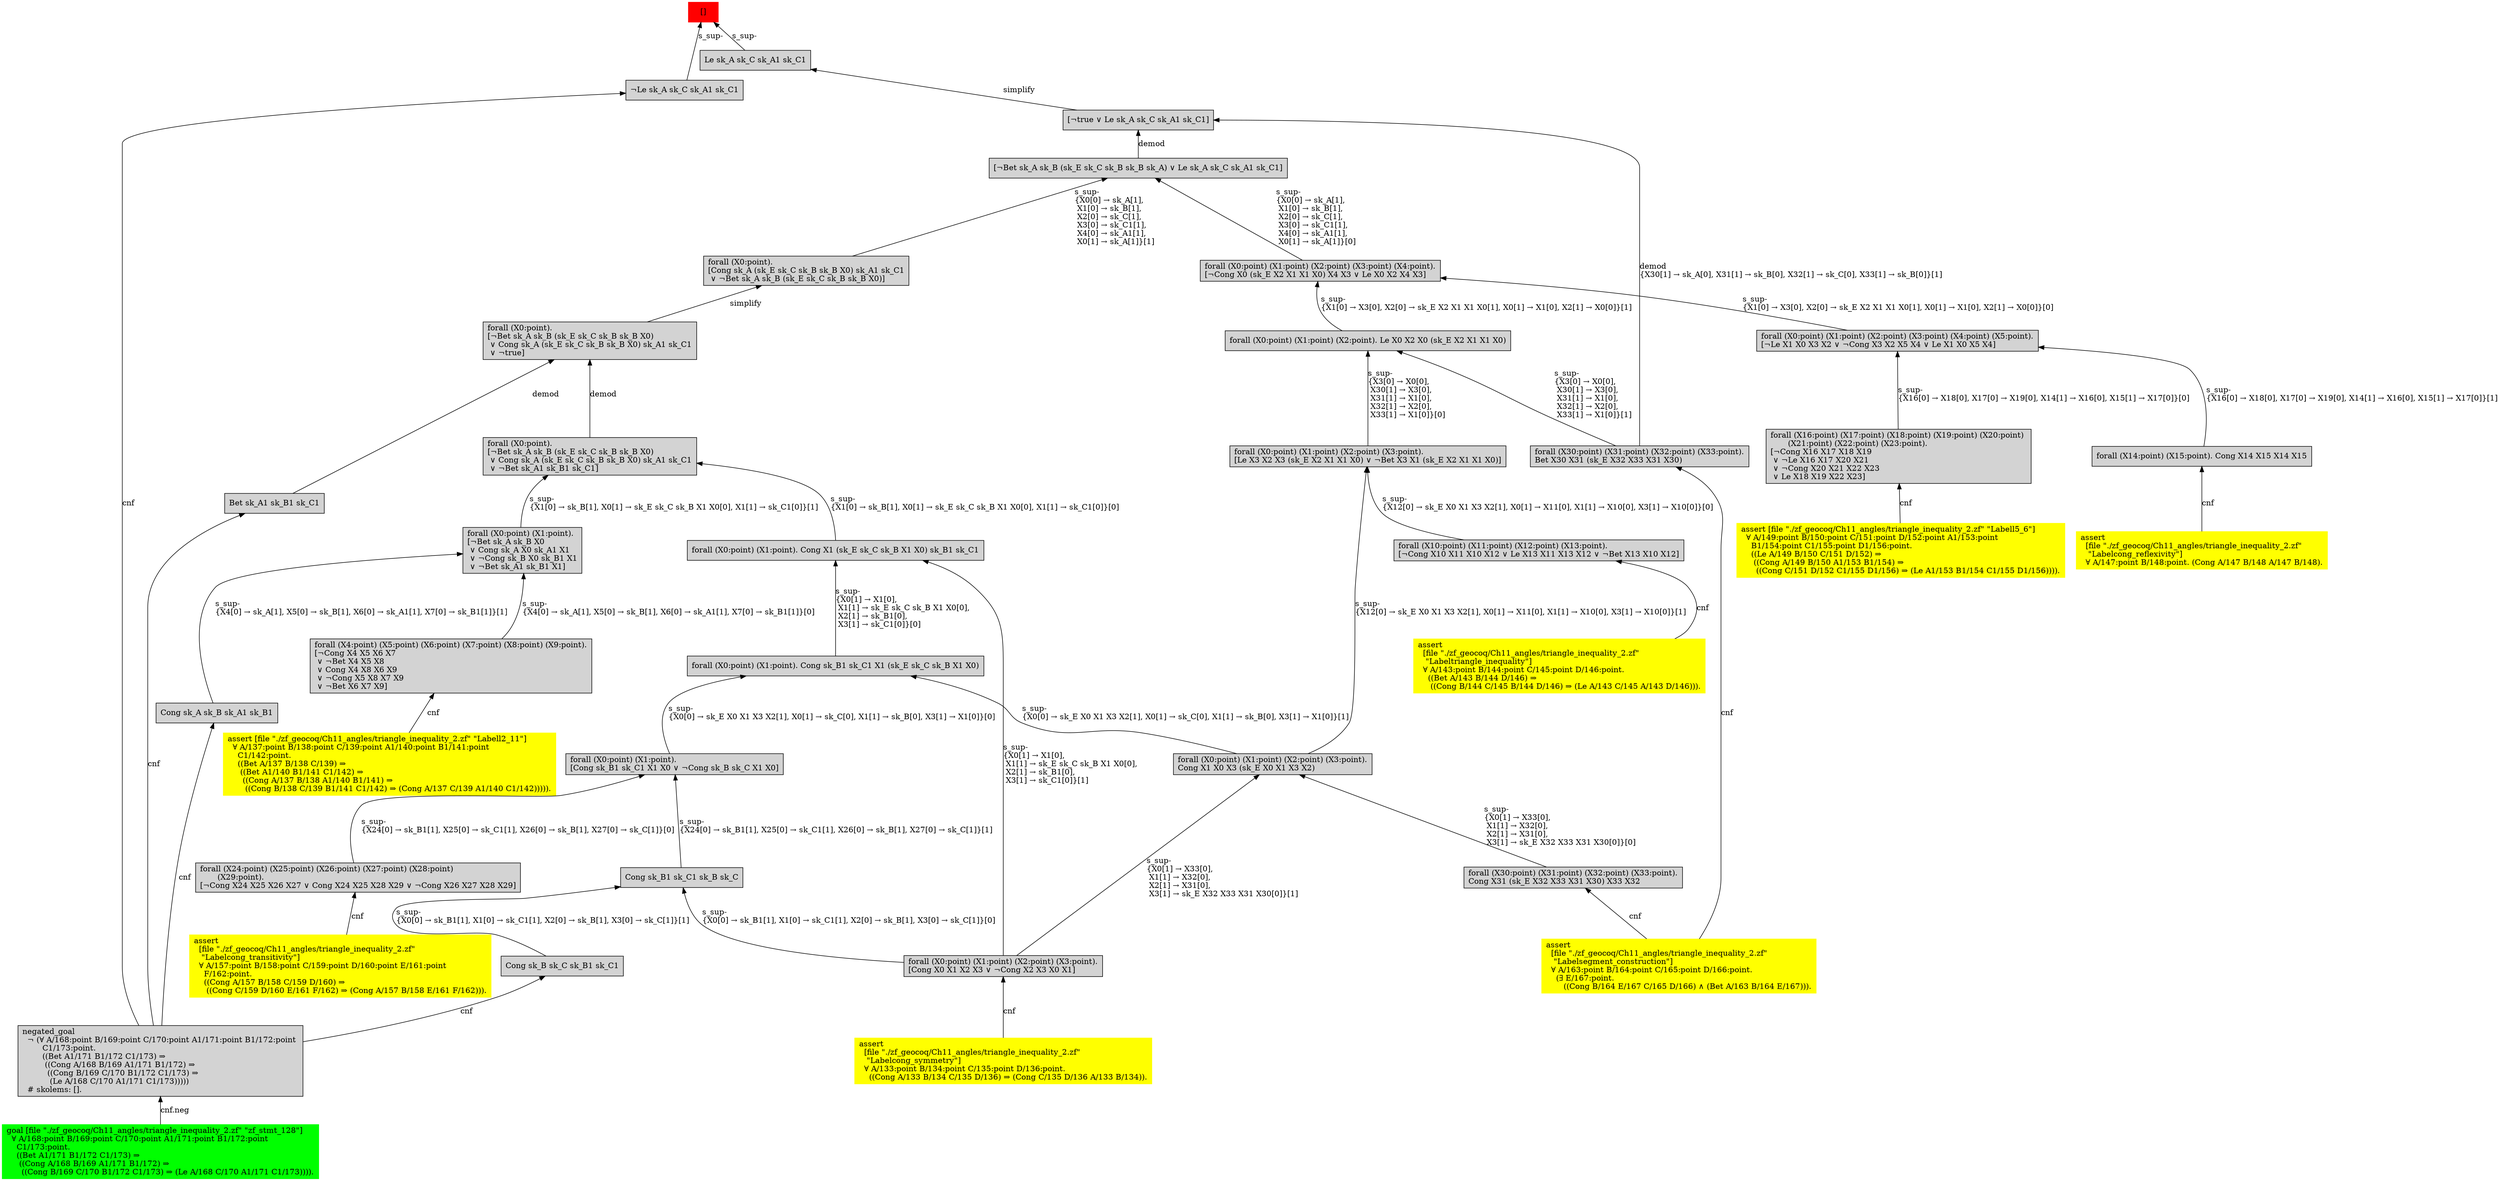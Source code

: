 digraph "unsat_graph" {
  vertex_0 [color=red, label="[]", shape=box, style=filled];
  vertex_0 -> vertex_1 [label="s_sup-\l", dir="back"];
  vertex_1 [shape=box, label="¬Le sk_A sk_C sk_A1 sk_C1\l", style=filled];
  vertex_1 -> vertex_2 [label="cnf", dir="back"];
  vertex_2 [shape=box, label="negated_goal\l  ¬ (∀ A/168:point B/169:point C/170:point A1/171:point B1/172:point \l        C1/173:point.\l        ((Bet A1/171 B1/172 C1/173) ⇒\l         ((Cong A/168 B/169 A1/171 B1/172) ⇒\l          ((Cong B/169 C/170 B1/172 C1/173) ⇒\l           (Le A/168 C/170 A1/171 C1/173)))))\l  # skolems: [].\l", style=filled];
  vertex_2 -> vertex_3 [label="cnf.neg", dir="back"];
  vertex_3 [color=green, shape=box, label="goal [file \"./zf_geocoq/Ch11_angles/triangle_inequality_2.zf\" \"zf_stmt_128\"]\l  ∀ A/168:point B/169:point C/170:point A1/171:point B1/172:point \l    C1/173:point.\l    ((Bet A1/171 B1/172 C1/173) ⇒\l     ((Cong A/168 B/169 A1/171 B1/172) ⇒\l      ((Cong B/169 C/170 B1/172 C1/173) ⇒ (Le A/168 C/170 A1/171 C1/173)))).\l", style=filled];
  vertex_0 -> vertex_4 [label="s_sup-\l", dir="back"];
  vertex_4 [shape=box, label="Le sk_A sk_C sk_A1 sk_C1\l", style=filled];
  vertex_4 -> vertex_5 [label="simplify", dir="back"];
  vertex_5 [shape=box, label="[¬true ∨ Le sk_A sk_C sk_A1 sk_C1]\l", style=filled];
  vertex_5 -> vertex_6 [label="demod\l\{X30[1] → sk_A[0], X31[1] → sk_B[0], X32[1] → sk_C[0], X33[1] → sk_B[0]\}[1]\l", dir="back"];
  vertex_6 [shape=box, label="forall (X30:point) (X31:point) (X32:point) (X33:point).\lBet X30 X31 (sk_E X32 X33 X31 X30)\l", style=filled];
  vertex_6 -> vertex_7 [label="cnf", dir="back"];
  vertex_7 [color=yellow, shape=box, label="assert\l  [file \"./zf_geocoq/Ch11_angles/triangle_inequality_2.zf\" \l   \"Labelsegment_construction\"]\l  ∀ A/163:point B/164:point C/165:point D/166:point.\l    (∃ E/167:point.\l       ((Cong B/164 E/167 C/165 D/166) ∧ (Bet A/163 B/164 E/167))).\l", style=filled];
  vertex_5 -> vertex_8 [label="demod", dir="back"];
  vertex_8 [shape=box, label="[¬Bet sk_A sk_B (sk_E sk_C sk_B sk_B sk_A) ∨ Le sk_A sk_C sk_A1 sk_C1]\l", style=filled];
  vertex_8 -> vertex_9 [label="s_sup-\l\{X0[0] → sk_A[1], \l X1[0] → sk_B[1], \l X2[0] → sk_C[1], \l X3[0] → sk_C1[1], \l X4[0] → sk_A1[1], \l X0[1] → sk_A[1]\}[0]\l", dir="back"];
  vertex_9 [shape=box, label="forall (X0:point) (X1:point) (X2:point) (X3:point) (X4:point).\l[¬Cong X0 (sk_E X2 X1 X1 X0) X4 X3 ∨ Le X0 X2 X4 X3]\l", style=filled];
  vertex_9 -> vertex_10 [label="s_sup-\l\{X1[0] → X3[0], X2[0] → sk_E X2 X1 X1 X0[1], X0[1] → X1[0], X2[1] → X0[0]\}[0]\l", dir="back"];
  vertex_10 [shape=box, label="forall (X0:point) (X1:point) (X2:point) (X3:point) (X4:point) (X5:point).\l[¬Le X1 X0 X3 X2 ∨ ¬Cong X3 X2 X5 X4 ∨ Le X1 X0 X5 X4]\l", style=filled];
  vertex_10 -> vertex_11 [label="s_sup-\l\{X16[0] → X18[0], X17[0] → X19[0], X14[1] → X16[0], X15[1] → X17[0]\}[0]\l", dir="back"];
  vertex_11 [shape=box, label="forall (X16:point) (X17:point) (X18:point) (X19:point) (X20:point) \l       (X21:point) (X22:point) (X23:point).\l[¬Cong X16 X17 X18 X19\l ∨ ¬Le X16 X17 X20 X21\l ∨ ¬Cong X20 X21 X22 X23\l ∨ Le X18 X19 X22 X23]\l", style=filled];
  vertex_11 -> vertex_12 [label="cnf", dir="back"];
  vertex_12 [color=yellow, shape=box, label="assert [file \"./zf_geocoq/Ch11_angles/triangle_inequality_2.zf\" \"Labell5_6\"]\l  ∀ A/149:point B/150:point C/151:point D/152:point A1/153:point \l    B1/154:point C1/155:point D1/156:point.\l    ((Le A/149 B/150 C/151 D/152) ⇒\l     ((Cong A/149 B/150 A1/153 B1/154) ⇒\l      ((Cong C/151 D/152 C1/155 D1/156) ⇒ (Le A1/153 B1/154 C1/155 D1/156)))).\l", style=filled];
  vertex_10 -> vertex_13 [label="s_sup-\l\{X16[0] → X18[0], X17[0] → X19[0], X14[1] → X16[0], X15[1] → X17[0]\}[1]\l", dir="back"];
  vertex_13 [shape=box, label="forall (X14:point) (X15:point). Cong X14 X15 X14 X15\l", style=filled];
  vertex_13 -> vertex_14 [label="cnf", dir="back"];
  vertex_14 [color=yellow, shape=box, label="assert\l  [file \"./zf_geocoq/Ch11_angles/triangle_inequality_2.zf\" \l   \"Labelcong_reflexivity\"]\l  ∀ A/147:point B/148:point. (Cong A/147 B/148 A/147 B/148).\l", style=filled];
  vertex_9 -> vertex_15 [label="s_sup-\l\{X1[0] → X3[0], X2[0] → sk_E X2 X1 X1 X0[1], X0[1] → X1[0], X2[1] → X0[0]\}[1]\l", dir="back"];
  vertex_15 [shape=box, label="forall (X0:point) (X1:point) (X2:point). Le X0 X2 X0 (sk_E X2 X1 X1 X0)\l", style=filled];
  vertex_15 -> vertex_16 [label="s_sup-\l\{X3[0] → X0[0], \l X30[1] → X3[0], \l X31[1] → X1[0], \l X32[1] → X2[0], \l X33[1] → X1[0]\}[0]\l", dir="back"];
  vertex_16 [shape=box, label="forall (X0:point) (X1:point) (X2:point) (X3:point).\l[Le X3 X2 X3 (sk_E X2 X1 X1 X0) ∨ ¬Bet X3 X1 (sk_E X2 X1 X1 X0)]\l", style=filled];
  vertex_16 -> vertex_17 [label="s_sup-\l\{X12[0] → sk_E X0 X1 X3 X2[1], X0[1] → X11[0], X1[1] → X10[0], X3[1] → X10[0]\}[0]\l", dir="back"];
  vertex_17 [shape=box, label="forall (X10:point) (X11:point) (X12:point) (X13:point).\l[¬Cong X10 X11 X10 X12 ∨ Le X13 X11 X13 X12 ∨ ¬Bet X13 X10 X12]\l", style=filled];
  vertex_17 -> vertex_18 [label="cnf", dir="back"];
  vertex_18 [color=yellow, shape=box, label="assert\l  [file \"./zf_geocoq/Ch11_angles/triangle_inequality_2.zf\" \l   \"Labeltriangle_inequality\"]\l  ∀ A/143:point B/144:point C/145:point D/146:point.\l    ((Bet A/143 B/144 D/146) ⇒\l     ((Cong B/144 C/145 B/144 D/146) ⇒ (Le A/143 C/145 A/143 D/146))).\l", style=filled];
  vertex_16 -> vertex_19 [label="s_sup-\l\{X12[0] → sk_E X0 X1 X3 X2[1], X0[1] → X11[0], X1[1] → X10[0], X3[1] → X10[0]\}[1]\l", dir="back"];
  vertex_19 [shape=box, label="forall (X0:point) (X1:point) (X2:point) (X3:point).\lCong X1 X0 X3 (sk_E X0 X1 X3 X2)\l", style=filled];
  vertex_19 -> vertex_20 [label="s_sup-\l\{X0[1] → X33[0], \l X1[1] → X32[0], \l X2[1] → X31[0], \l X3[1] → sk_E X32 X33 X31 X30[0]\}[1]\l", dir="back"];
  vertex_20 [shape=box, label="forall (X0:point) (X1:point) (X2:point) (X3:point).\l[Cong X0 X1 X2 X3 ∨ ¬Cong X2 X3 X0 X1]\l", style=filled];
  vertex_20 -> vertex_21 [label="cnf", dir="back"];
  vertex_21 [color=yellow, shape=box, label="assert\l  [file \"./zf_geocoq/Ch11_angles/triangle_inequality_2.zf\" \l   \"Labelcong_symmetry\"]\l  ∀ A/133:point B/134:point C/135:point D/136:point.\l    ((Cong A/133 B/134 C/135 D/136) ⇒ (Cong C/135 D/136 A/133 B/134)).\l", style=filled];
  vertex_19 -> vertex_22 [label="s_sup-\l\{X0[1] → X33[0], \l X1[1] → X32[0], \l X2[1] → X31[0], \l X3[1] → sk_E X32 X33 X31 X30[0]\}[0]\l", dir="back"];
  vertex_22 [shape=box, label="forall (X30:point) (X31:point) (X32:point) (X33:point).\lCong X31 (sk_E X32 X33 X31 X30) X33 X32\l", style=filled];
  vertex_22 -> vertex_7 [label="cnf", dir="back"];
  vertex_15 -> vertex_6 [label="s_sup-\l\{X3[0] → X0[0], \l X30[1] → X3[0], \l X31[1] → X1[0], \l X32[1] → X2[0], \l X33[1] → X1[0]\}[1]\l", dir="back"];
  vertex_8 -> vertex_23 [label="s_sup-\l\{X0[0] → sk_A[1], \l X1[0] → sk_B[1], \l X2[0] → sk_C[1], \l X3[0] → sk_C1[1], \l X4[0] → sk_A1[1], \l X0[1] → sk_A[1]\}[1]\l", dir="back"];
  vertex_23 [shape=box, label="forall (X0:point).\l[Cong sk_A (sk_E sk_C sk_B sk_B X0) sk_A1 sk_C1\l ∨ ¬Bet sk_A sk_B (sk_E sk_C sk_B sk_B X0)]\l", style=filled];
  vertex_23 -> vertex_24 [label="simplify", dir="back"];
  vertex_24 [shape=box, label="forall (X0:point).\l[¬Bet sk_A sk_B (sk_E sk_C sk_B sk_B X0)\l ∨ Cong sk_A (sk_E sk_C sk_B sk_B X0) sk_A1 sk_C1\l ∨ ¬true]\l", style=filled];
  vertex_24 -> vertex_25 [label="demod", dir="back"];
  vertex_25 [shape=box, label="Bet sk_A1 sk_B1 sk_C1\l", style=filled];
  vertex_25 -> vertex_2 [label="cnf", dir="back"];
  vertex_24 -> vertex_26 [label="demod", dir="back"];
  vertex_26 [shape=box, label="forall (X0:point).\l[¬Bet sk_A sk_B (sk_E sk_C sk_B sk_B X0)\l ∨ Cong sk_A (sk_E sk_C sk_B sk_B X0) sk_A1 sk_C1\l ∨ ¬Bet sk_A1 sk_B1 sk_C1]\l", style=filled];
  vertex_26 -> vertex_27 [label="s_sup-\l\{X1[0] → sk_B[1], X0[1] → sk_E sk_C sk_B X1 X0[0], X1[1] → sk_C1[0]\}[1]\l", dir="back"];
  vertex_27 [shape=box, label="forall (X0:point) (X1:point).\l[¬Bet sk_A sk_B X0\l ∨ Cong sk_A X0 sk_A1 X1\l ∨ ¬Cong sk_B X0 sk_B1 X1\l ∨ ¬Bet sk_A1 sk_B1 X1]\l", style=filled];
  vertex_27 -> vertex_28 [label="s_sup-\l\{X4[0] → sk_A[1], X5[0] → sk_B[1], X6[0] → sk_A1[1], X7[0] → sk_B1[1]\}[0]\l", dir="back"];
  vertex_28 [shape=box, label="forall (X4:point) (X5:point) (X6:point) (X7:point) (X8:point) (X9:point).\l[¬Cong X4 X5 X6 X7\l ∨ ¬Bet X4 X5 X8\l ∨ Cong X4 X8 X6 X9\l ∨ ¬Cong X5 X8 X7 X9\l ∨ ¬Bet X6 X7 X9]\l", style=filled];
  vertex_28 -> vertex_29 [label="cnf", dir="back"];
  vertex_29 [color=yellow, shape=box, label="assert [file \"./zf_geocoq/Ch11_angles/triangle_inequality_2.zf\" \"Labell2_11\"]\l  ∀ A/137:point B/138:point C/139:point A1/140:point B1/141:point \l    C1/142:point.\l    ((Bet A/137 B/138 C/139) ⇒\l     ((Bet A1/140 B1/141 C1/142) ⇒\l      ((Cong A/137 B/138 A1/140 B1/141) ⇒\l       ((Cong B/138 C/139 B1/141 C1/142) ⇒ (Cong A/137 C/139 A1/140 C1/142))))).\l", style=filled];
  vertex_27 -> vertex_30 [label="s_sup-\l\{X4[0] → sk_A[1], X5[0] → sk_B[1], X6[0] → sk_A1[1], X7[0] → sk_B1[1]\}[1]\l", dir="back"];
  vertex_30 [shape=box, label="Cong sk_A sk_B sk_A1 sk_B1\l", style=filled];
  vertex_30 -> vertex_2 [label="cnf", dir="back"];
  vertex_26 -> vertex_31 [label="s_sup-\l\{X1[0] → sk_B[1], X0[1] → sk_E sk_C sk_B X1 X0[0], X1[1] → sk_C1[0]\}[0]\l", dir="back"];
  vertex_31 [shape=box, label="forall (X0:point) (X1:point). Cong X1 (sk_E sk_C sk_B X1 X0) sk_B1 sk_C1\l", style=filled];
  vertex_31 -> vertex_20 [label="s_sup-\l\{X0[1] → X1[0], \l X1[1] → sk_E sk_C sk_B X1 X0[0], \l X2[1] → sk_B1[0], \l X3[1] → sk_C1[0]\}[1]\l", dir="back"];
  vertex_31 -> vertex_32 [label="s_sup-\l\{X0[1] → X1[0], \l X1[1] → sk_E sk_C sk_B X1 X0[0], \l X2[1] → sk_B1[0], \l X3[1] → sk_C1[0]\}[0]\l", dir="back"];
  vertex_32 [shape=box, label="forall (X0:point) (X1:point). Cong sk_B1 sk_C1 X1 (sk_E sk_C sk_B X1 X0)\l", style=filled];
  vertex_32 -> vertex_33 [label="s_sup-\l\{X0[0] → sk_E X0 X1 X3 X2[1], X0[1] → sk_C[0], X1[1] → sk_B[0], X3[1] → X1[0]\}[0]\l", dir="back"];
  vertex_33 [shape=box, label="forall (X0:point) (X1:point).\l[Cong sk_B1 sk_C1 X1 X0 ∨ ¬Cong sk_B sk_C X1 X0]\l", style=filled];
  vertex_33 -> vertex_34 [label="s_sup-\l\{X24[0] → sk_B1[1], X25[0] → sk_C1[1], X26[0] → sk_B[1], X27[0] → sk_C[1]\}[0]\l", dir="back"];
  vertex_34 [shape=box, label="forall (X24:point) (X25:point) (X26:point) (X27:point) (X28:point) \l       (X29:point).\l[¬Cong X24 X25 X26 X27 ∨ Cong X24 X25 X28 X29 ∨ ¬Cong X26 X27 X28 X29]\l", style=filled];
  vertex_34 -> vertex_35 [label="cnf", dir="back"];
  vertex_35 [color=yellow, shape=box, label="assert\l  [file \"./zf_geocoq/Ch11_angles/triangle_inequality_2.zf\" \l   \"Labelcong_transitivity\"]\l  ∀ A/157:point B/158:point C/159:point D/160:point E/161:point \l    F/162:point.\l    ((Cong A/157 B/158 C/159 D/160) ⇒\l     ((Cong C/159 D/160 E/161 F/162) ⇒ (Cong A/157 B/158 E/161 F/162))).\l", style=filled];
  vertex_33 -> vertex_36 [label="s_sup-\l\{X24[0] → sk_B1[1], X25[0] → sk_C1[1], X26[0] → sk_B[1], X27[0] → sk_C[1]\}[1]\l", dir="back"];
  vertex_36 [shape=box, label="Cong sk_B1 sk_C1 sk_B sk_C\l", style=filled];
  vertex_36 -> vertex_20 [label="s_sup-\l\{X0[0] → sk_B1[1], X1[0] → sk_C1[1], X2[0] → sk_B[1], X3[0] → sk_C[1]\}[0]\l", dir="back"];
  vertex_36 -> vertex_37 [label="s_sup-\l\{X0[0] → sk_B1[1], X1[0] → sk_C1[1], X2[0] → sk_B[1], X3[0] → sk_C[1]\}[1]\l", dir="back"];
  vertex_37 [shape=box, label="Cong sk_B sk_C sk_B1 sk_C1\l", style=filled];
  vertex_37 -> vertex_2 [label="cnf", dir="back"];
  vertex_32 -> vertex_19 [label="s_sup-\l\{X0[0] → sk_E X0 X1 X3 X2[1], X0[1] → sk_C[0], X1[1] → sk_B[0], X3[1] → X1[0]\}[1]\l", dir="back"];
  }


